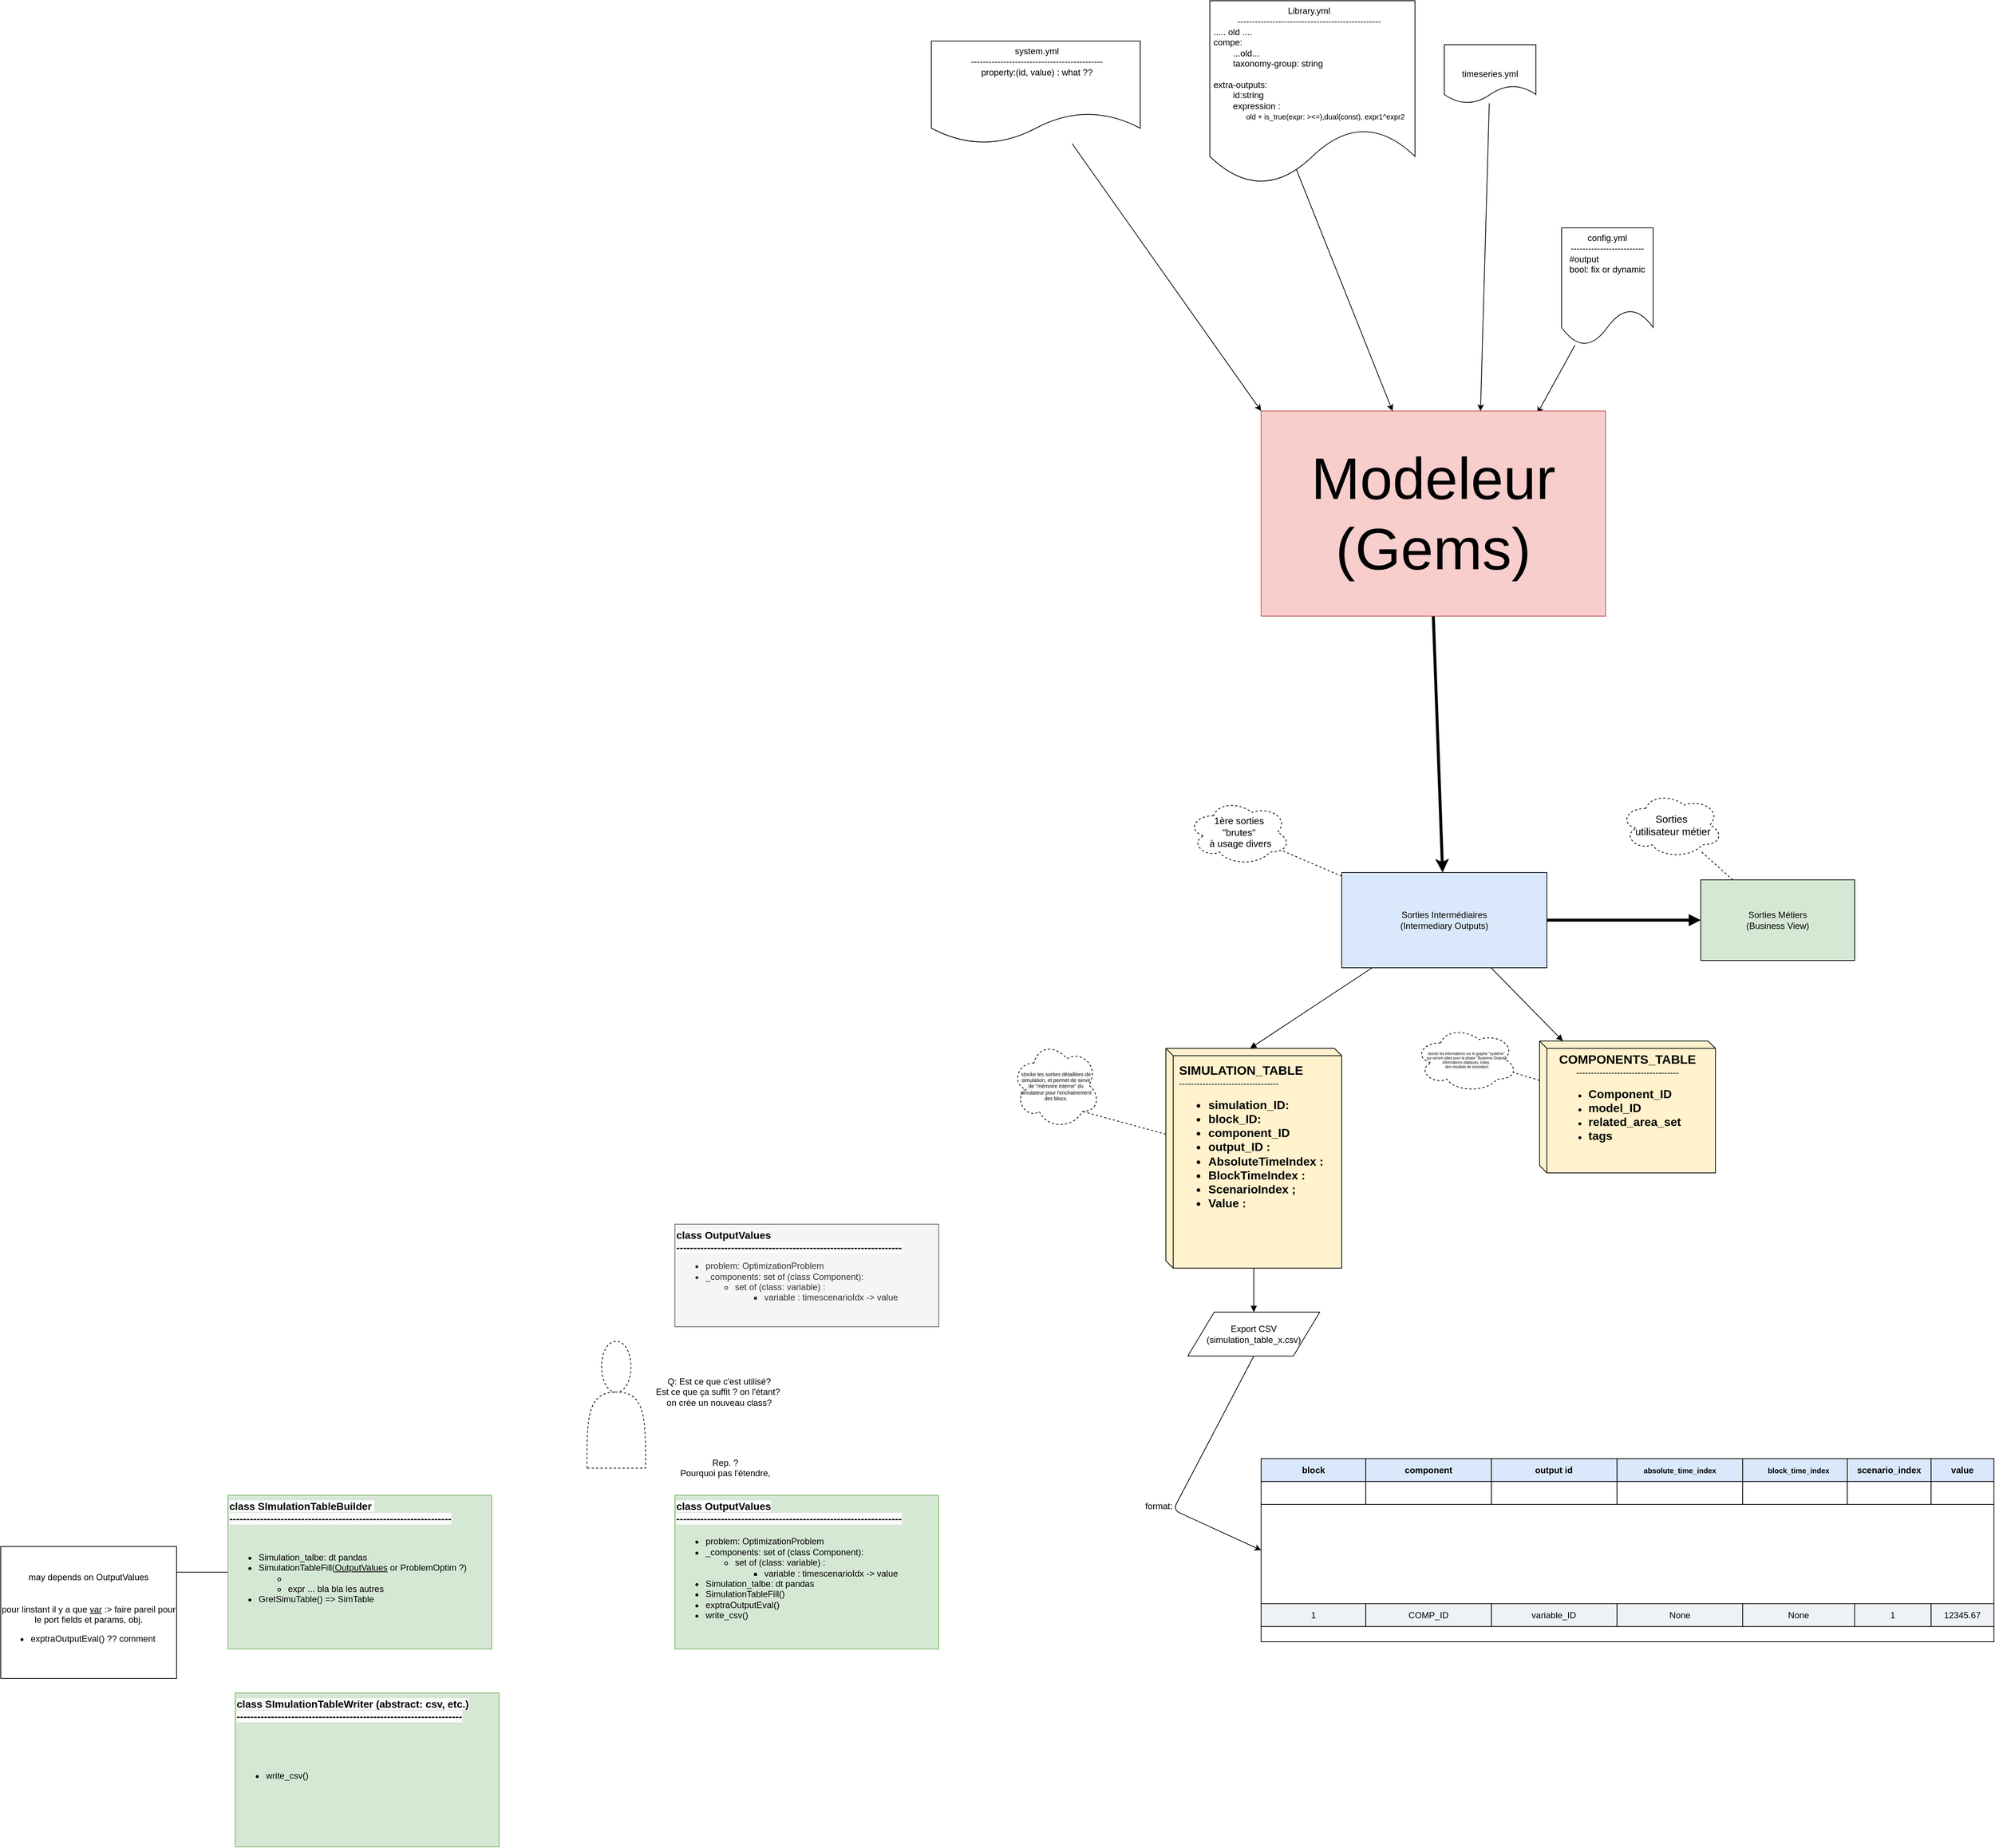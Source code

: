 <mxfile>
    <diagram name="Modeleur - Architecture des sorties" id="modeleur-outputs">
        <mxGraphModel dx="7239" dy="3174" grid="1" gridSize="10" guides="1" tooltips="1" connect="1" arrows="1" fold="1" page="1" pageScale="1" pageWidth="827" pageHeight="1169" math="0" shadow="0">
            <root>
                <mxCell id="0"/>
                <mxCell id="1" parent="0"/>
                <mxCell id="6" value="Sorties Intermédiaires&#xa;(Intermediary Outputs)" style="shape=rectangle;whiteSpace=wrap;html=1;fillColor=#dae8fc;" parent="1" vertex="1">
                    <mxGeometry x="410" y="330" width="280" height="130" as="geometry"/>
                </mxCell>
                <mxCell id="8" value="Sorties Métiers&lt;br&gt;(Business View)" style="shape=rectangle;whiteSpace=wrap;html=1;fillColor=#d5e8d4;" parent="1" vertex="1">
                    <mxGeometry x="900" y="340" width="210" height="110" as="geometry"/>
                </mxCell>
                <mxCell id="9" style="endArrow=block;html=1;entryX=0;entryY=0.5;entryDx=0;entryDy=0;fontStyle=1;strokeColor=default;strokeWidth=4;" parent="1" source="6" target="8" edge="1">
                    <mxGeometry relative="1" as="geometry">
                        <mxPoint x="870" y="395" as="targetPoint"/>
                    </mxGeometry>
                </mxCell>
                <mxCell id="48" style="edgeStyle=none;html=1;entryX=0.802;entryY=0.012;entryDx=0;entryDy=0;fontFamily=Helvetica;fontSize=12;fontColor=default;entryPerimeter=0;" parent="1" source="10" target="35" edge="1">
                    <mxGeometry relative="1" as="geometry"/>
                </mxCell>
                <mxCell id="10" value="config.yml&lt;div&gt;-------------------------&lt;/div&gt;&lt;div style=&quot;text-align: left;&quot;&gt;#output&lt;/div&gt;&lt;div style=&quot;text-align: left;&quot;&gt;bool: fix or dynamic&lt;/div&gt;" style="shape=document;whiteSpace=wrap;html=1;verticalAlign=top;" parent="1" vertex="1">
                    <mxGeometry x="710" y="-550" width="125" height="160" as="geometry"/>
                </mxCell>
                <mxCell id="13" value="&lt;b&gt;&lt;font style=&quot;font-size: 17px;&quot;&gt;COMPONENTS_TABLE&lt;/font&gt;&lt;/b&gt;&lt;div&gt;-----------------------------------&lt;/div&gt;&lt;div&gt;&lt;ul&gt;&lt;li style=&quot;text-align: left;&quot;&gt;&lt;b style=&quot;color: black; background-color: transparent; font-family: Aptos, Aptos_EmbeddedFont, Aptos_MSFontService, Calibri, Helvetica, sans-serif; font-size: 12pt;&quot; data-olk-copy-source=&quot;MessageBody&quot;&gt;Component_ID&lt;/b&gt;&lt;span style=&quot;color: black; background-color: transparent; font-family: Aptos, Aptos_EmbeddedFont, Aptos_MSFontService, Calibri, Helvetica, sans-serif; font-size: 12pt;&quot;&gt;&amp;nbsp;&lt;/span&gt;&lt;/li&gt;&lt;li style=&quot;text-align: left;&quot;&gt;&lt;b style=&quot;color: black; background-color: transparent; font-family: Aptos, Aptos_EmbeddedFont, Aptos_MSFontService, Calibri, Helvetica, sans-serif; font-size: 12pt;&quot;&gt;model_ID&lt;/b&gt;&lt;/li&gt;&lt;li style=&quot;text-align: left;&quot;&gt;&lt;b style=&quot;color: black; background-color: transparent; font-family: Aptos, Aptos_EmbeddedFont, Aptos_MSFontService, Calibri, Helvetica, sans-serif; font-size: 12pt;&quot;&gt;related_area_set&amp;nbsp;&lt;/b&gt;&lt;/li&gt;&lt;li style=&quot;text-align: left;&quot;&gt;&lt;b style=&quot;color: black; background-color: transparent; font-family: Aptos, Aptos_EmbeddedFont, Aptos_MSFontService, Calibri, Helvetica, sans-serif; font-size: 12pt;&quot;&gt;tags&amp;nbsp;&lt;/b&gt;&lt;/li&gt;&lt;/ul&gt;&lt;/div&gt;" style="shape=cube;whiteSpace=wrap;html=1;fillColor=#fff2cc;size=10;verticalAlign=top;spacingTop=9;" parent="1" vertex="1">
                    <mxGeometry x="680" y="560" width="240" height="180" as="geometry"/>
                </mxCell>
                <mxCell id="14" style="endArrow=block;entryX=0;entryY=0;entryDx=115;entryDy=0;entryPerimeter=0;" parent="1" source="6" target="50" edge="1">
                    <mxGeometry relative="1" as="geometry">
                        <mxPoint x="1010" y="556.932" as="targetPoint"/>
                    </mxGeometry>
                </mxCell>
                <mxCell id="15" style="endArrow=block;" parent="1" source="6" target="13" edge="1">
                    <mxGeometry relative="1" as="geometry"/>
                </mxCell>
                <mxCell id="148" style="edgeStyle=none;html=1;exitX=0.5;exitY=1;exitDx=0;exitDy=0;entryX=0;entryY=0.5;entryDx=0;entryDy=0;fontFamily=Helvetica;fontSize=12;fontColor=default;" parent="1" source="16" target="126" edge="1">
                    <mxGeometry relative="1" as="geometry">
                        <Array as="points">
                            <mxPoint x="180" y="1200"/>
                        </Array>
                    </mxGeometry>
                </mxCell>
                <mxCell id="16" value="Export CSV&lt;br&gt;(simulation_table_x.csv)" style="shape=parallelogram;whiteSpace=wrap;html=1;" parent="1" vertex="1">
                    <mxGeometry x="200" y="930" width="180" height="60" as="geometry"/>
                </mxCell>
                <mxCell id="17" style="endArrow=block;" parent="1" source="50" target="16" edge="1">
                    <mxGeometry relative="1" as="geometry">
                        <mxPoint x="446.298" y="650" as="sourcePoint"/>
                    </mxGeometry>
                </mxCell>
                <mxCell id="47" style="edgeStyle=none;html=1;exitX=0.5;exitY=1;exitDx=0;exitDy=0;fontFamily=Helvetica;fontSize=12;fontColor=default;strokeWidth=4;" parent="1" source="35" target="6" edge="1">
                    <mxGeometry relative="1" as="geometry"/>
                </mxCell>
                <mxCell id="35" value="&lt;font style=&quot;font-size: 80px;&quot;&gt;Modeleur (Gems)&lt;/font&gt;" style="shape=rectangle;whiteSpace=wrap;html=1;fillColor=#f8cecc;strokeColor=#b85450;" parent="1" vertex="1">
                    <mxGeometry x="300" y="-300" width="470" height="280" as="geometry"/>
                </mxCell>
                <mxCell id="38" style="edgeStyle=none;html=1;exitX=0.393;exitY=0.84;exitDx=0;exitDy=0;exitPerimeter=0;" parent="1" source="37" target="35" edge="1">
                    <mxGeometry relative="1" as="geometry">
                        <mxPoint x="430" y="-540" as="sourcePoint"/>
                    </mxGeometry>
                </mxCell>
                <mxCell id="37" value="&lt;div style=&quot;text-align: center;&quot;&gt;&lt;span style=&quot;background-color: transparent; color: rgb(0, 0, 0);&quot;&gt;Library.yml&lt;/span&gt;&lt;/div&gt;&lt;div style=&quot;text-align: center;&quot;&gt;-------------------------------------------------&lt;/div&gt;&lt;div&gt;..... old ....&lt;/div&gt;&lt;div&gt;compe:&lt;/div&gt;&lt;div&gt;&lt;span style=&quot;white-space: pre;&quot;&gt;&#x9;&lt;/span&gt;...old...&lt;/div&gt;&lt;div&gt;&lt;span style=&quot;white-space: pre;&quot;&gt;&#x9;&lt;/span&gt;taxonomy-group: string&lt;/div&gt;&lt;div&gt;&lt;br&gt;&lt;/div&gt;&lt;div&gt;extra-outputs:&lt;/div&gt;&lt;div&gt;&lt;span style=&quot;white-space: pre;&quot;&gt;&#x9;&lt;/span&gt;id:string&lt;/div&gt;&lt;div&gt;&lt;span style=&quot;white-space: pre;&quot;&gt;&#x9;&lt;/span&gt;expression :&lt;/div&gt;&lt;div&gt;&lt;font style=&quot;font-size: 10px;&quot;&gt;&lt;span style=&quot;white-space: pre;&quot;&gt;&#x9;&lt;/span&gt;&amp;nbsp;&lt;span style=&quot;white-space: pre;&quot;&gt;&#x9;&lt;/span&gt;old + is_true(expr: &amp;gt;&amp;lt;=),dual(const), expr1^expr2&lt;/font&gt;&lt;/div&gt;&lt;div&gt;&lt;br&gt;&lt;/div&gt;" style="shape=document;whiteSpace=wrap;html=1;align=left;spacing=2;verticalAlign=top;spacingLeft=3;" parent="1" vertex="1">
                    <mxGeometry x="230" y="-860" width="280" height="250" as="geometry"/>
                </mxCell>
                <mxCell id="42" style="edgeStyle=none;html=1;entryX=0.637;entryY=0;entryDx=0;entryDy=0;entryPerimeter=0;" parent="1" source="41" target="35" edge="1">
                    <mxGeometry relative="1" as="geometry"/>
                </mxCell>
                <mxCell id="41" value="timeseries.yml" style="shape=document;whiteSpace=wrap;html=1;" parent="1" vertex="1">
                    <mxGeometry x="550" y="-800" width="125" height="80" as="geometry"/>
                </mxCell>
                <mxCell id="43" value="system.yml&lt;div&gt;---------------------------------------------&lt;/div&gt;&lt;div&gt;property:(id, value) : what ??&lt;/div&gt;" style="shape=document;whiteSpace=wrap;html=1;verticalAlign=top;spacingLeft=3;" parent="1" vertex="1">
                    <mxGeometry x="-150" y="-805" width="285" height="140" as="geometry"/>
                </mxCell>
                <mxCell id="45" style="edgeStyle=none;html=1;entryX=0;entryY=0;entryDx=0;entryDy=0;fontFamily=Helvetica;fontSize=12;fontColor=default;" parent="1" source="43" target="35" edge="1">
                    <mxGeometry relative="1" as="geometry">
                        <mxPoint x="80" y="-470" as="sourcePoint"/>
                    </mxGeometry>
                </mxCell>
                <mxCell id="50" value="&lt;b&gt;&lt;font style=&quot;font-size: 17px;&quot;&gt;SIMULATION_TABLE&lt;/font&gt;&lt;/b&gt;&lt;div&gt;----------------------------------&lt;/div&gt;&lt;div&gt;&lt;ul&gt;&lt;li style=&quot;color: black; scrollbar-color: light-dark(#e2e2e2, #4b4b4b)&lt;br/&gt;&#x9;&#x9;&#x9;&#x9;&#x9;light-dark(#fbfbfb, var(--dark-panel-color)); font-weight: 400; font-size: 12pt;&quot;&gt;&lt;b style=&quot;color: black; background-color: transparent; font-family: Aptos, Aptos_EmbeddedFont, Aptos_MSFontService, Calibri, Helvetica, sans-serif; font-size: 12pt;&quot;&gt;&lt;b style=&quot;scrollbar-color: light-dark(#e2e2e2, #4b4b4b)&lt;br/&gt;&#x9;&#x9;&#x9;&#x9;&#x9;light-dark(#fbfbfb, var(--dark-panel-color));&quot; data-olk-copy-source=&quot;MessageBody&quot;&gt;simulation_ID&lt;/b&gt;:&lt;/b&gt;&lt;/li&gt;&lt;li style=&quot;color: black; scrollbar-color: light-dark(#e2e2e2, #4b4b4b)&lt;br/&gt;&#x9;&#x9;&#x9;&#x9;&#x9;light-dark(#fbfbfb, var(--dark-panel-color)); font-weight: 400; font-size: 12pt;&quot;&gt;&lt;b style=&quot;color: black; background-color: transparent; font-family: Aptos, Aptos_EmbeddedFont, Aptos_MSFontService, Calibri, Helvetica, sans-serif; font-size: 12pt;&quot;&gt;&lt;b style=&quot;scrollbar-color: light-dark(#e2e2e2, #4b4b4b)&lt;br/&gt;&#x9;&#x9;&#x9;&#x9;&#x9;light-dark(#fbfbfb, var(--dark-panel-color));&quot;&gt;block_ID&lt;/b&gt;:&lt;/b&gt;&lt;/li&gt;&lt;li style=&quot;color: black; scrollbar-color: light-dark(#e2e2e2, #4b4b4b)&lt;br/&gt;&#x9;&#x9;&#x9;&#x9;&#x9;light-dark(#fbfbfb, var(--dark-panel-color)); font-weight: 400; font-size: 12pt;&quot;&gt;&lt;b style=&quot;color: black; background-color: transparent; font-family: Aptos, Aptos_EmbeddedFont, Aptos_MSFontService, Calibri, Helvetica, sans-serif; font-size: 12pt;&quot;&gt;&lt;b style=&quot;scrollbar-color: light-dark(#e2e2e2, #4b4b4b)&lt;br/&gt;&#x9;&#x9;&#x9;&#x9;&#x9;light-dark(#fbfbfb, var(--dark-panel-color));&quot;&gt;component_ID&lt;/b&gt;&amp;nbsp;&lt;/b&gt;&lt;/li&gt;&lt;li style=&quot;color: black; scrollbar-color: light-dark(#e2e2e2, #4b4b4b)&lt;br/&gt;&#x9;&#x9;&#x9;&#x9;&#x9;light-dark(#fbfbfb, var(--dark-panel-color)); font-weight: 400; font-size: 12pt;&quot;&gt;&lt;b style=&quot;color: black; background-color: transparent; font-family: Aptos, Aptos_EmbeddedFont, Aptos_MSFontService, Calibri, Helvetica, sans-serif; font-size: 12pt;&quot;&gt;&lt;b style=&quot;scrollbar-color: light-dark(#e2e2e2, #4b4b4b)&lt;br/&gt;&#x9;&#x9;&#x9;&#x9;&#x9;light-dark(#fbfbfb, var(--dark-panel-color));&quot;&gt;output_ID&amp;nbsp;&lt;/b&gt;:&lt;/b&gt;&lt;/li&gt;&lt;li style=&quot;color: black; scrollbar-color: light-dark(#e2e2e2, #4b4b4b)&lt;br/&gt;&#x9;&#x9;&#x9;&#x9;&#x9;light-dark(#fbfbfb, var(--dark-panel-color)); font-weight: 400; font-size: 12pt;&quot;&gt;&lt;b style=&quot;color: black; background-color: transparent; font-family: Aptos, Aptos_EmbeddedFont, Aptos_MSFontService, Calibri, Helvetica, sans-serif; font-size: 12pt;&quot;&gt;&lt;b style=&quot;scrollbar-color: light-dark(#e2e2e2, #4b4b4b)&lt;br/&gt;&#x9;&#x9;&#x9;&#x9;&#x9;light-dark(#fbfbfb, var(--dark-panel-color));&quot;&gt;AbsoluteTimeIndex&amp;nbsp;&lt;/b&gt;:&lt;/b&gt;&lt;/li&gt;&lt;li style=&quot;color: black; scrollbar-color: light-dark(#e2e2e2, #4b4b4b)&lt;br/&gt;&#x9;&#x9;&#x9;&#x9;&#x9;light-dark(#fbfbfb, var(--dark-panel-color)); font-weight: 400; font-size: 12pt;&quot;&gt;&lt;b style=&quot;color: black; background-color: transparent; font-family: Aptos, Aptos_EmbeddedFont, Aptos_MSFontService, Calibri, Helvetica, sans-serif; font-size: 12pt;&quot;&gt;&lt;b style=&quot;scrollbar-color: light-dark(#e2e2e2, #4b4b4b)&lt;br/&gt;&#x9;&#x9;&#x9;&#x9;&#x9;light-dark(#fbfbfb, var(--dark-panel-color));&quot;&gt;BlockTimeIndex&amp;nbsp;&lt;/b&gt;:&amp;nbsp;&lt;/b&gt;&lt;/li&gt;&lt;li style=&quot;color: black; scrollbar-color: light-dark(#e2e2e2, #4b4b4b)&lt;br/&gt;&#x9;&#x9;&#x9;&#x9;&#x9;light-dark(#fbfbfb, var(--dark-panel-color)); font-weight: 400; font-size: 12pt;&quot;&gt;&lt;b style=&quot;color: black; background-color: transparent; font-family: Aptos, Aptos_EmbeddedFont, Aptos_MSFontService, Calibri, Helvetica, sans-serif; font-size: 12pt;&quot;&gt;&lt;b style=&quot;scrollbar-color: light-dark(#e2e2e2, #4b4b4b)&lt;br/&gt;&#x9;&#x9;&#x9;&#x9;&#x9;light-dark(#fbfbfb, var(--dark-panel-color));&quot;&gt;ScenarioIndex&amp;nbsp;&lt;/b&gt;;&lt;/b&gt;&lt;/li&gt;&lt;li style=&quot;color: black; scrollbar-color: light-dark(#e2e2e2, #4b4b4b)&lt;br/&gt;&#x9;&#x9;&#x9;&#x9;&#x9;light-dark(#fbfbfb, var(--dark-panel-color)); font-weight: 400; font-size: 12pt;&quot;&gt;&lt;b style=&quot;color: black; background-color: transparent; font-family: Aptos, Aptos_EmbeddedFont, Aptos_MSFontService, Calibri, Helvetica, sans-serif; font-size: 12pt;&quot;&gt;&lt;b style=&quot;scrollbar-color: light-dark(#e2e2e2, #4b4b4b)&lt;br/&gt;&#x9;&#x9;&#x9;&#x9;&#x9;light-dark(#fbfbfb, var(--dark-panel-color));&quot;&gt;Value&amp;nbsp;&lt;/b&gt;:&lt;/b&gt;&lt;/li&gt;&lt;/ul&gt;&lt;/div&gt;" style="shape=cube;whiteSpace=wrap;html=1;fillColor=#fff2cc;size=10;verticalAlign=top;spacingTop=14;align=left;spacingLeft=16;" parent="1" vertex="1">
                    <mxGeometry x="170" y="570" width="240" height="300" as="geometry"/>
                </mxCell>
                <mxCell id="52" value="&lt;span style=&quot;color: black; font-family: Aptos, Aptos_EmbeddedFont, Aptos_MSFontService, Calibri, Helvetica, sans-serif;&quot; data-olk-copy-source=&quot;MessageBody&quot;&gt;&lt;font style=&quot;line-height: 40%;&quot;&gt;stocke les informations sur le graphe &quot;système&quot;&lt;/font&gt;&lt;/span&gt;&lt;div&gt;&lt;span style=&quot;color: black; font-family: Aptos, Aptos_EmbeddedFont, Aptos_MSFontService, Calibri, Helvetica, sans-serif;&quot; data-olk-copy-source=&quot;MessageBody&quot;&gt;&lt;font style=&quot;line-height: 40%;&quot;&gt;&amp;nbsp;qui seront utiles pour la phase &quot;Business Output&quot;;&lt;/font&gt;&lt;/span&gt;&lt;/div&gt;&lt;div&gt;&lt;span style=&quot;color: black; font-family: Aptos, Aptos_EmbeddedFont, Aptos_MSFontService, Calibri, Helvetica, sans-serif;&quot; data-olk-copy-source=&quot;MessageBody&quot;&gt;&lt;font style=&quot;line-height: 40%;&quot;&gt;&amp;nbsp;informations statiques, indep.&amp;nbsp;&lt;/font&gt;&lt;/span&gt;&lt;/div&gt;&lt;div&gt;&lt;span style=&quot;color: black; font-family: Aptos, Aptos_EmbeddedFont, Aptos_MSFontService, Calibri, Helvetica, sans-serif;&quot; data-olk-copy-source=&quot;MessageBody&quot;&gt;&lt;font style=&quot;line-height: 40%;&quot;&gt;&amp;nbsp;des résultats de simulation&lt;/font&gt;&lt;/span&gt;&lt;/div&gt;" style="ellipse;shape=cloud;whiteSpace=wrap;html=1;shadow=0;dashed=1;strokeColor=default;align=center;verticalAlign=middle;fontFamily=Helvetica;fontSize=5;fontColor=default;fillColor=default;gradientColor=none;" parent="1" vertex="1">
                    <mxGeometry x="510" y="540" width="140" height="90" as="geometry"/>
                </mxCell>
                <mxCell id="57" value="" style="endArrow=none;dashed=1;html=1;fontFamily=Helvetica;fontSize=12;fontColor=default;entryX=0.96;entryY=0.7;entryDx=0;entryDy=0;entryPerimeter=0;" parent="1" source="13" target="52" edge="1">
                    <mxGeometry width="50" height="50" relative="1" as="geometry">
                        <mxPoint x="1710" y="590" as="sourcePoint"/>
                        <mxPoint x="1370" y="510" as="targetPoint"/>
                    </mxGeometry>
                </mxCell>
                <mxCell id="58" value="&lt;span data-olk-copy-source=&quot;MessageBody&quot; style=&quot;color: black; font-family: Aptos, Aptos_EmbeddedFont, Aptos_MSFontService, Calibri, Helvetica, sans-serif;&quot;&gt;&lt;font style=&quot;font-size: 7px;&quot;&gt;stocke les sorties détaillées de simulation, et permet de servir de &quot;mémoire interne&quot; du simulateur pour l&#39;enchainement des blocs.&lt;/font&gt;&lt;/span&gt;" style="ellipse;shape=cloud;whiteSpace=wrap;html=1;shadow=0;dashed=1;strokeColor=default;align=center;verticalAlign=middle;fontFamily=Helvetica;fontSize=5;fontColor=default;fillColor=default;gradientColor=none;spacingLeft=10;spacingRight=10;spacingTop=4;" parent="1" vertex="1">
                    <mxGeometry x="-40" y="560" width="120" height="120" as="geometry"/>
                </mxCell>
                <mxCell id="59" value="" style="endArrow=none;dashed=1;html=1;fontFamily=Helvetica;fontSize=12;fontColor=default;entryX=0.8;entryY=0.8;entryDx=0;entryDy=0;entryPerimeter=0;" parent="1" source="50" target="58" edge="1">
                    <mxGeometry width="50" height="50" relative="1" as="geometry">
                        <mxPoint x="27.26" y="678.5" as="sourcePoint"/>
                        <mxPoint x="20.0" y="644.44" as="targetPoint"/>
                    </mxGeometry>
                </mxCell>
                <mxCell id="62" value="&lt;font style=&quot;font-size: 13px;&quot; face=&quot;Aptos, Aptos_EmbeddedFont, Aptos_MSFontService, Calibri, Helvetica, sans-serif&quot;&gt;1ère sorties&lt;/font&gt;&lt;div&gt;&lt;font style=&quot;font-size: 13px;&quot; face=&quot;Aptos, Aptos_EmbeddedFont, Aptos_MSFontService, Calibri, Helvetica, sans-serif&quot;&gt;&quot;brutes&quot;&lt;/font&gt;&lt;/div&gt;&lt;div&gt;&lt;font style=&quot;font-size: 13px;&quot; face=&quot;Aptos, Aptos_EmbeddedFont, Aptos_MSFontService, Calibri, Helvetica, sans-serif&quot;&gt;&amp;nbsp;à usage divers&lt;/font&gt;&lt;/div&gt;" style="ellipse;shape=cloud;whiteSpace=wrap;html=1;shadow=0;dashed=1;strokeColor=default;align=center;verticalAlign=middle;fontFamily=Helvetica;fontSize=5;fontColor=default;fillColor=default;gradientColor=none;" parent="1" vertex="1">
                    <mxGeometry x="200" y="230" width="140" height="90" as="geometry"/>
                </mxCell>
                <mxCell id="63" value="" style="endArrow=none;dashed=1;html=1;fontFamily=Helvetica;fontSize=12;fontColor=default;" parent="1" source="6" target="62" edge="1">
                    <mxGeometry width="50" height="50" relative="1" as="geometry">
                        <mxPoint x="230" y="397" as="sourcePoint"/>
                        <mxPoint x="270" y="330" as="targetPoint"/>
                    </mxGeometry>
                </mxCell>
                <mxCell id="64" value="&lt;font style=&quot;font-size: 14px;&quot; face=&quot;Aptos, Aptos_EmbeddedFont, Aptos_MSFontService, Calibri, Helvetica, sans-serif&quot;&gt;Sorties&lt;/font&gt;&lt;div&gt;&lt;font style=&quot;font-size: 14px;&quot; face=&quot;Aptos, Aptos_EmbeddedFont, Aptos_MSFontService, Calibri, Helvetica, sans-serif&quot;&gt;&amp;nbsp;utilisateur métier&lt;/font&gt;&lt;/div&gt;" style="ellipse;shape=cloud;whiteSpace=wrap;html=1;shadow=0;dashed=1;strokeColor=default;align=center;verticalAlign=middle;fontFamily=Helvetica;fontSize=8;fontColor=default;fillColor=default;gradientColor=none;" parent="1" vertex="1">
                    <mxGeometry x="790" y="220" width="140" height="90" as="geometry"/>
                </mxCell>
                <mxCell id="65" value="" style="endArrow=none;dashed=1;html=1;fontFamily=Helvetica;fontSize=12;fontColor=default;" parent="1" source="8" target="64" edge="1">
                    <mxGeometry width="50" height="50" relative="1" as="geometry">
                        <mxPoint x="942" y="305" as="sourcePoint"/>
                        <mxPoint x="860" y="270" as="targetPoint"/>
                    </mxGeometry>
                </mxCell>
                <mxCell id="112" value="&lt;div&gt;&lt;font face=&quot;Droid Sans Mono, monospace, monospace&quot; color=&quot;#cccccc&quot;&gt;&lt;span style=&quot;font-size: 14px; white-space: pre; background-color: rgb(31, 31, 31);&quot;&gt;&lt;br&gt;&lt;/span&gt;&lt;/font&gt;&lt;/div&gt;&lt;ul&gt;&lt;li&gt;problem: OptimizationProblem&lt;/li&gt;&lt;li&gt;_components: set of (class Component):&lt;/li&gt;&lt;ul&gt;&lt;li&gt;set of (class: variable) :&lt;/li&gt;&lt;ul&gt;&lt;li&gt;variable : timescenarioIdx -&amp;gt; value&lt;/li&gt;&lt;/ul&gt;&lt;/ul&gt;&lt;/ul&gt;" style="rounded=0;whiteSpace=wrap;html=1;strokeColor=#666666;strokeWidth=1;fillColor=#f5f5f5;align=left;fontColor=#333333;" parent="1" vertex="1">
                    <mxGeometry x="-500" y="810" width="360" height="140" as="geometry"/>
                </mxCell>
                <mxCell id="122" value="&lt;span style=&quot;color: rgb(0, 0, 0); font-family: Helvetica; font-size: 14px; font-style: normal; font-variant-ligatures: normal; font-variant-caps: normal; font-weight: 700; letter-spacing: normal; orphans: 2; text-align: center; text-indent: 0px; text-transform: none; widows: 2; word-spacing: 0px; -webkit-text-stroke-width: 0px; white-space: normal; background-color: rgb(251, 251, 251); text-decoration-thickness: initial; text-decoration-style: initial; text-decoration-color: initial; display: inline !important; float: none;&quot;&gt;class OutputValues&lt;/span&gt;&lt;div&gt;&lt;span style=&quot;color: rgb(0, 0, 0); font-family: Helvetica; font-size: 14px; font-style: normal; font-variant-ligatures: normal; font-variant-caps: normal; font-weight: 700; letter-spacing: normal; orphans: 2; text-align: center; text-indent: 0px; text-transform: none; widows: 2; word-spacing: 0px; -webkit-text-stroke-width: 0px; white-space: normal; background-color: rgb(251, 251, 251); text-decoration-thickness: initial; text-decoration-style: initial; text-decoration-color: initial; display: inline !important; float: none;&quot;&gt;------------------------------------------------------------------&lt;/span&gt;&lt;/div&gt;" style="text;whiteSpace=wrap;html=1;fontFamily=Helvetica;fontSize=12;fontColor=default;" parent="112" vertex="1">
                    <mxGeometry width="328.605" height="37.33" as="geometry"/>
                </mxCell>
                <mxCell id="126" value="" style="rounded=0;whiteSpace=wrap;html=1;strokeColor=#000000;strokeWidth=1;fillColor=#ffffff;" parent="1" vertex="1">
                    <mxGeometry x="300" y="1130" width="1000" height="250" as="geometry"/>
                </mxCell>
                <mxCell id="127" value="block" style="rounded=0;whiteSpace=wrap;html=1;strokeColor=#000000;strokeWidth=1;fillColor=#dae8fc;fontStyle=1;align=center;verticalAlign=middle;" parent="126" vertex="1">
                    <mxGeometry width="142.857" height="31.25" as="geometry"/>
                </mxCell>
                <mxCell id="128" value="component" style="rounded=0;whiteSpace=wrap;html=1;strokeColor=#000000;strokeWidth=1;fillColor=#dae8fc;fontStyle=1;align=center;verticalAlign=middle;" parent="126" vertex="1">
                    <mxGeometry x="142.857" width="171.429" height="31.25" as="geometry"/>
                </mxCell>
                <mxCell id="129" value="output id" style="rounded=0;whiteSpace=wrap;html=1;strokeColor=#000000;strokeWidth=1;fillColor=#dae8fc;fontStyle=1;align=center;verticalAlign=middle;" parent="126" vertex="1">
                    <mxGeometry x="314.286" width="171.429" height="31.25" as="geometry"/>
                </mxCell>
                <mxCell id="130" value="absolute_time_index" style="rounded=0;whiteSpace=wrap;html=1;strokeColor=#000000;strokeWidth=1;fillColor=#dae8fc;fontStyle=1;align=center;verticalAlign=middle;fontSize=10;" parent="126" vertex="1">
                    <mxGeometry x="485.714" width="171.429" height="31.25" as="geometry"/>
                </mxCell>
                <mxCell id="131" value="block_time_index" style="rounded=0;whiteSpace=wrap;html=1;strokeColor=#000000;strokeWidth=1;fillColor=#dae8fc;fontStyle=1;align=center;verticalAlign=middle;fontSize=10;" parent="126" vertex="1">
                    <mxGeometry x="657.14" width="152.86" height="31.25" as="geometry"/>
                </mxCell>
                <mxCell id="132" value="scenario_index" style="rounded=0;whiteSpace=wrap;html=1;strokeColor=#000000;strokeWidth=1;fillColor=#dae8fc;fontStyle=1;align=center;verticalAlign=middle;" parent="126" vertex="1">
                    <mxGeometry x="800" width="114.29" height="31.25" as="geometry"/>
                </mxCell>
                <mxCell id="133" value="value" style="rounded=0;whiteSpace=wrap;html=1;strokeColor=#000000;strokeWidth=1;fillColor=#dae8fc;fontStyle=1;align=center;verticalAlign=middle;" parent="126" vertex="1">
                    <mxGeometry x="914.286" width="85.714" height="31.25" as="geometry"/>
                </mxCell>
                <mxCell id="134" value="" style="rounded=0;whiteSpace=wrap;html=1;strokeColor=#000000;strokeWidth=1;fillColor=#ffffff;" parent="126" vertex="1">
                    <mxGeometry y="31.25" width="142.857" height="31.25" as="geometry"/>
                </mxCell>
                <mxCell id="135" value="" style="rounded=0;whiteSpace=wrap;html=1;strokeColor=#000000;strokeWidth=1;fillColor=#ffffff;" parent="126" vertex="1">
                    <mxGeometry x="142.857" y="31.25" width="171.429" height="31.25" as="geometry"/>
                </mxCell>
                <mxCell id="136" value="" style="rounded=0;whiteSpace=wrap;html=1;strokeColor=#000000;strokeWidth=1;fillColor=#ffffff;" parent="126" vertex="1">
                    <mxGeometry x="314.286" y="31.25" width="171.429" height="31.25" as="geometry"/>
                </mxCell>
                <mxCell id="137" value="" style="rounded=0;whiteSpace=wrap;html=1;strokeColor=#000000;strokeWidth=1;fillColor=#ffffff;" parent="126" vertex="1">
                    <mxGeometry x="485.714" y="31.25" width="171.429" height="31.25" as="geometry"/>
                </mxCell>
                <mxCell id="138" value="" style="rounded=0;whiteSpace=wrap;html=1;strokeColor=#000000;strokeWidth=1;fillColor=#ffffff;" parent="126" vertex="1">
                    <mxGeometry x="657.14" y="31.25" width="142.86" height="31.25" as="geometry"/>
                </mxCell>
                <mxCell id="139" value="" style="rounded=0;whiteSpace=wrap;html=1;strokeColor=#000000;strokeWidth=1;fillColor=#ffffff;" parent="126" vertex="1">
                    <mxGeometry x="800" y="31.25" width="114.29" height="31.25" as="geometry"/>
                </mxCell>
                <mxCell id="140" value="" style="rounded=0;whiteSpace=wrap;html=1;strokeColor=#000000;strokeWidth=1;fillColor=#ffffff;" parent="126" vertex="1">
                    <mxGeometry x="914.286" y="31.25" width="85.714" height="31.25" as="geometry"/>
                </mxCell>
                <mxCell id="141" value="1" style="rounded=0;whiteSpace=wrap;html=1;strokeColor=#000000;strokeWidth=1;fillColor=#eef2f7;align=center;verticalAlign=middle;" parent="126" vertex="1">
                    <mxGeometry y="197.917" width="142.857" height="31.25" as="geometry"/>
                </mxCell>
                <mxCell id="142" value="COMP_ID" style="rounded=0;whiteSpace=wrap;html=1;strokeColor=#000000;strokeWidth=1;fillColor=#eef2f7;align=center;verticalAlign=middle;" parent="126" vertex="1">
                    <mxGeometry x="142.857" y="197.917" width="171.429" height="31.25" as="geometry"/>
                </mxCell>
                <mxCell id="143" value="variable_ID" style="rounded=0;whiteSpace=wrap;html=1;strokeColor=#000000;strokeWidth=1;fillColor=#eef2f7;align=center;verticalAlign=middle;" parent="126" vertex="1">
                    <mxGeometry x="314.286" y="197.917" width="171.429" height="31.25" as="geometry"/>
                </mxCell>
                <mxCell id="144" value="None" style="rounded=0;whiteSpace=wrap;html=1;strokeColor=#000000;strokeWidth=1;fillColor=#eef2f7;align=center;verticalAlign=middle;" parent="126" vertex="1">
                    <mxGeometry x="485.714" y="197.917" width="171.429" height="31.25" as="geometry"/>
                </mxCell>
                <mxCell id="145" value="None" style="rounded=0;whiteSpace=wrap;html=1;strokeColor=#000000;strokeWidth=1;fillColor=#eef2f7;align=center;verticalAlign=middle;" parent="126" vertex="1">
                    <mxGeometry x="657.14" y="197.92" width="152.86" height="31.25" as="geometry"/>
                </mxCell>
                <mxCell id="146" value="1" style="rounded=0;whiteSpace=wrap;html=1;strokeColor=#000000;strokeWidth=1;fillColor=#eef2f7;align=center;verticalAlign=middle;" parent="126" vertex="1">
                    <mxGeometry x="810" y="197.92" width="104.29" height="31.25" as="geometry"/>
                </mxCell>
                <mxCell id="147" value="12345.67" style="rounded=0;whiteSpace=wrap;html=1;strokeColor=#000000;strokeWidth=1;fillColor=#eef2f7;align=center;verticalAlign=middle;" parent="126" vertex="1">
                    <mxGeometry x="914.286" y="197.917" width="85.714" height="31.25" as="geometry"/>
                </mxCell>
                <mxCell id="149" value="format:" style="text;html=1;align=center;verticalAlign=middle;resizable=0;points=[];autosize=1;strokeColor=none;fillColor=none;fontFamily=Helvetica;fontSize=12;fontColor=default;" parent="1" vertex="1">
                    <mxGeometry x="130" y="1180" width="60" height="30" as="geometry"/>
                </mxCell>
                <mxCell id="150" value="" style="shape=actor;whiteSpace=wrap;html=1;shadow=0;dashed=1;strokeColor=default;align=center;verticalAlign=middle;fontFamily=Helvetica;fontSize=12;fontColor=default;fillColor=default;gradientColor=none;" parent="1" vertex="1">
                    <mxGeometry x="-620" y="970" width="80" height="173" as="geometry"/>
                </mxCell>
                <mxCell id="151" value="Q: Est ce que c&#39;est utilisé?&lt;div&gt;Est ce que ça suffit ? on l&#39;étant?&amp;nbsp;&lt;div&gt;on crée un nouveau class?&lt;/div&gt;&lt;/div&gt;" style="text;html=1;align=center;verticalAlign=middle;resizable=0;points=[];autosize=1;strokeColor=none;fillColor=none;fontFamily=Helvetica;fontSize=12;fontColor=default;" parent="1" vertex="1">
                    <mxGeometry x="-540" y="1009" width="200" height="60" as="geometry"/>
                </mxCell>
                <mxCell id="152" value="Rep. ?&amp;nbsp;&lt;br&gt;Pourquoi pas l&#39;étendre,&amp;nbsp;&lt;div&gt;&lt;br/&gt;&lt;/div&gt;" style="text;html=1;align=center;verticalAlign=middle;resizable=0;points=[];autosize=1;strokeColor=none;fillColor=none;fontFamily=Helvetica;fontSize=12;fontColor=default;" parent="1" vertex="1">
                    <mxGeometry x="-505" y="1120" width="150" height="60" as="geometry"/>
                </mxCell>
                <mxCell id="153" value="&lt;div&gt;&lt;font face=&quot;Droid Sans Mono, monospace, monospace&quot; color=&quot;#cccccc&quot;&gt;&lt;span style=&quot;font-size: 14px; white-space: pre; background-color: rgb(31, 31, 31);&quot;&gt;&lt;br&gt;&lt;/span&gt;&lt;/font&gt;&lt;/div&gt;&lt;ul&gt;&lt;li&gt;problem: OptimizationProblem&lt;/li&gt;&lt;li&gt;_components: set of (class Component):&lt;/li&gt;&lt;ul&gt;&lt;li&gt;set of (class: variable) :&lt;/li&gt;&lt;ul&gt;&lt;li&gt;variable : timescenarioIdx -&amp;gt; value&lt;/li&gt;&lt;/ul&gt;&lt;/ul&gt;&lt;li&gt;Simulation_talbe: dt pandas&lt;/li&gt;&lt;li&gt;SimulationTableFill()&lt;/li&gt;&lt;li&gt;exptraOutputEval()&lt;/li&gt;&lt;li&gt;write_csv()&amp;nbsp;&lt;/li&gt;&lt;/ul&gt;" style="rounded=0;whiteSpace=wrap;html=1;strokeColor=#82b366;strokeWidth=1;fillColor=#d5e8d4;align=left;" parent="1" vertex="1">
                    <mxGeometry x="-500" y="1180" width="360" height="210" as="geometry"/>
                </mxCell>
                <mxCell id="154" value="&lt;span style=&quot;color: rgb(0, 0, 0); font-family: Helvetica; font-size: 14px; font-style: normal; font-variant-ligatures: normal; font-variant-caps: normal; font-weight: 700; letter-spacing: normal; orphans: 2; text-align: center; text-indent: 0px; text-transform: none; widows: 2; word-spacing: 0px; -webkit-text-stroke-width: 0px; white-space: normal; background-color: rgb(251, 251, 251); text-decoration-thickness: initial; text-decoration-style: initial; text-decoration-color: initial; display: inline !important; float: none;&quot;&gt;class OutputValues&lt;/span&gt;&lt;div&gt;&lt;span style=&quot;color: rgb(0, 0, 0); font-family: Helvetica; font-size: 14px; font-style: normal; font-variant-ligatures: normal; font-variant-caps: normal; font-weight: 700; letter-spacing: normal; orphans: 2; text-align: center; text-indent: 0px; text-transform: none; widows: 2; word-spacing: 0px; -webkit-text-stroke-width: 0px; white-space: normal; background-color: rgb(251, 251, 251); text-decoration-thickness: initial; text-decoration-style: initial; text-decoration-color: initial; display: inline !important; float: none;&quot;&gt;------------------------------------------------------------------&lt;/span&gt;&lt;/div&gt;" style="text;whiteSpace=wrap;html=1;fontFamily=Helvetica;fontSize=12;fontColor=default;" parent="153" vertex="1">
                    <mxGeometry width="328.605" height="55.995" as="geometry"/>
                </mxCell>
                <mxCell id="160" style="edgeStyle=none;html=1;" parent="1" source="156" edge="1">
                    <mxGeometry relative="1" as="geometry">
                        <mxPoint x="-1190" y="1285" as="targetPoint"/>
                    </mxGeometry>
                </mxCell>
                <mxCell id="156" value="&lt;div&gt;&lt;font face=&quot;Droid Sans Mono, monospace, monospace&quot; color=&quot;#cccccc&quot;&gt;&lt;span style=&quot;font-size: 14px; white-space: pre; background-color: rgb(31, 31, 31);&quot;&gt;&lt;br&gt;&lt;/span&gt;&lt;/font&gt;&lt;/div&gt;&lt;ul&gt;&lt;li&gt;&lt;span style=&quot;background-color: transparent;&quot;&gt;Simulation_talbe: dt pandas&lt;/span&gt;&lt;br&gt;&lt;/li&gt;&lt;li&gt;SimulationTableFill(&lt;u&gt;OutputValues&lt;/u&gt; or ProblemOptim ?)&amp;nbsp;&lt;/li&gt;&lt;ul&gt;&lt;li&gt;&lt;br&gt;&lt;/li&gt;&lt;li&gt;expr ... bla bla les autres&lt;/li&gt;&lt;/ul&gt;&lt;li&gt;GretSimuTable() =&amp;gt; SimTable&lt;/li&gt;&lt;/ul&gt;" style="rounded=0;whiteSpace=wrap;html=1;strokeColor=#82b366;strokeWidth=1;fillColor=#d5e8d4;align=left;" parent="1" vertex="1">
                    <mxGeometry x="-1110" y="1180" width="360" height="210" as="geometry"/>
                </mxCell>
                <mxCell id="157" value="&lt;span style=&quot;color: rgb(0, 0, 0); font-family: Helvetica; font-size: 14px; font-style: normal; font-variant-ligatures: normal; font-variant-caps: normal; font-weight: 700; letter-spacing: normal; orphans: 2; text-align: center; text-indent: 0px; text-transform: none; widows: 2; word-spacing: 0px; -webkit-text-stroke-width: 0px; white-space: normal; background-color: rgb(251, 251, 251); text-decoration-thickness: initial; text-decoration-style: initial; text-decoration-color: initial; display: inline !important; float: none;&quot;&gt;class SImulationTableBuilder&amp;nbsp;&lt;/span&gt;&lt;div&gt;&lt;span style=&quot;color: rgb(0, 0, 0); font-family: Helvetica; font-size: 14px; font-style: normal; font-variant-ligatures: normal; font-variant-caps: normal; font-weight: 700; letter-spacing: normal; orphans: 2; text-align: center; text-indent: 0px; text-transform: none; widows: 2; word-spacing: 0px; -webkit-text-stroke-width: 0px; white-space: normal; background-color: rgb(251, 251, 251); text-decoration-thickness: initial; text-decoration-style: initial; text-decoration-color: initial; display: inline !important; float: none;&quot;&gt;-----------------------------------------------------------------&lt;/span&gt;&lt;/div&gt;" style="text;whiteSpace=wrap;html=1;fontFamily=Helvetica;fontSize=12;fontColor=default;" parent="156" vertex="1">
                    <mxGeometry width="328.605" height="55.995" as="geometry"/>
                </mxCell>
                <mxCell id="158" value="&lt;div&gt;&lt;br&gt;&lt;/div&gt;&lt;ul&gt;&lt;li&gt;write_csv()&amp;nbsp;&lt;/li&gt;&lt;/ul&gt;" style="rounded=0;whiteSpace=wrap;html=1;strokeColor=#82b366;strokeWidth=1;fillColor=#d5e8d4;align=left;" parent="1" vertex="1">
                    <mxGeometry x="-1100" y="1450" width="360" height="210" as="geometry"/>
                </mxCell>
                <mxCell id="159" value="&lt;span style=&quot;color: rgb(0, 0, 0); font-family: Helvetica; font-size: 14px; font-style: normal; font-variant-ligatures: normal; font-variant-caps: normal; font-weight: 700; letter-spacing: normal; orphans: 2; text-align: center; text-indent: 0px; text-transform: none; widows: 2; word-spacing: 0px; -webkit-text-stroke-width: 0px; white-space: normal; background-color: rgb(251, 251, 251); text-decoration-thickness: initial; text-decoration-style: initial; text-decoration-color: initial; display: inline !important; float: none;&quot;&gt;class SImulationTableWriter (abstract: csv, etc.)&lt;/span&gt;&lt;div&gt;&lt;span style=&quot;color: rgb(0, 0, 0); font-family: Helvetica; font-size: 14px; font-style: normal; font-variant-ligatures: normal; font-variant-caps: normal; font-weight: 700; letter-spacing: normal; orphans: 2; text-align: center; text-indent: 0px; text-transform: none; widows: 2; word-spacing: 0px; -webkit-text-stroke-width: 0px; white-space: normal; background-color: rgb(251, 251, 251); text-decoration-thickness: initial; text-decoration-style: initial; text-decoration-color: initial; display: inline !important; float: none;&quot;&gt;------------------------------------------------------------------&lt;/span&gt;&lt;/div&gt;" style="text;whiteSpace=wrap;html=1;fontFamily=Helvetica;fontSize=12;fontColor=default;" parent="158" vertex="1">
                    <mxGeometry width="328.605" height="55.995" as="geometry"/>
                </mxCell>
                <mxCell id="161" value="may depends on OutputValues&lt;div&gt;&lt;br&gt;&lt;/div&gt;&lt;div&gt;&lt;br&gt;&lt;/div&gt;&lt;div&gt;pour linstant il y a que &lt;u&gt;var&lt;/u&gt; :&amp;gt; faire pareil pour le port fields et params, obj.&lt;/div&gt;&lt;div&gt;&lt;ul style=&quot;color: rgb(0, 0, 0); scrollbar-color: light-dark(#e2e2e2, #4b4b4b)&lt;br/&gt;&#x9;&#x9;&#x9;&#x9;&#x9;light-dark(#fbfbfb, var(--dark-panel-color)); text-align: left;&quot;&gt;&lt;li style=&quot;scrollbar-color: light-dark(#e2e2e2, #4b4b4b)&lt;br/&gt;&#x9;&#x9;&#x9;&#x9;&#x9;light-dark(#fbfbfb, var(--dark-panel-color));&quot;&gt;exptraOutputEval() ?? comment&lt;/li&gt;&lt;/ul&gt;&lt;/div&gt;" style="whiteSpace=wrap;html=1;" parent="1" vertex="1">
                    <mxGeometry x="-1420" y="1250" width="240" height="180" as="geometry"/>
                </mxCell>
            </root>
        </mxGraphModel>
    </diagram>
</mxfile>